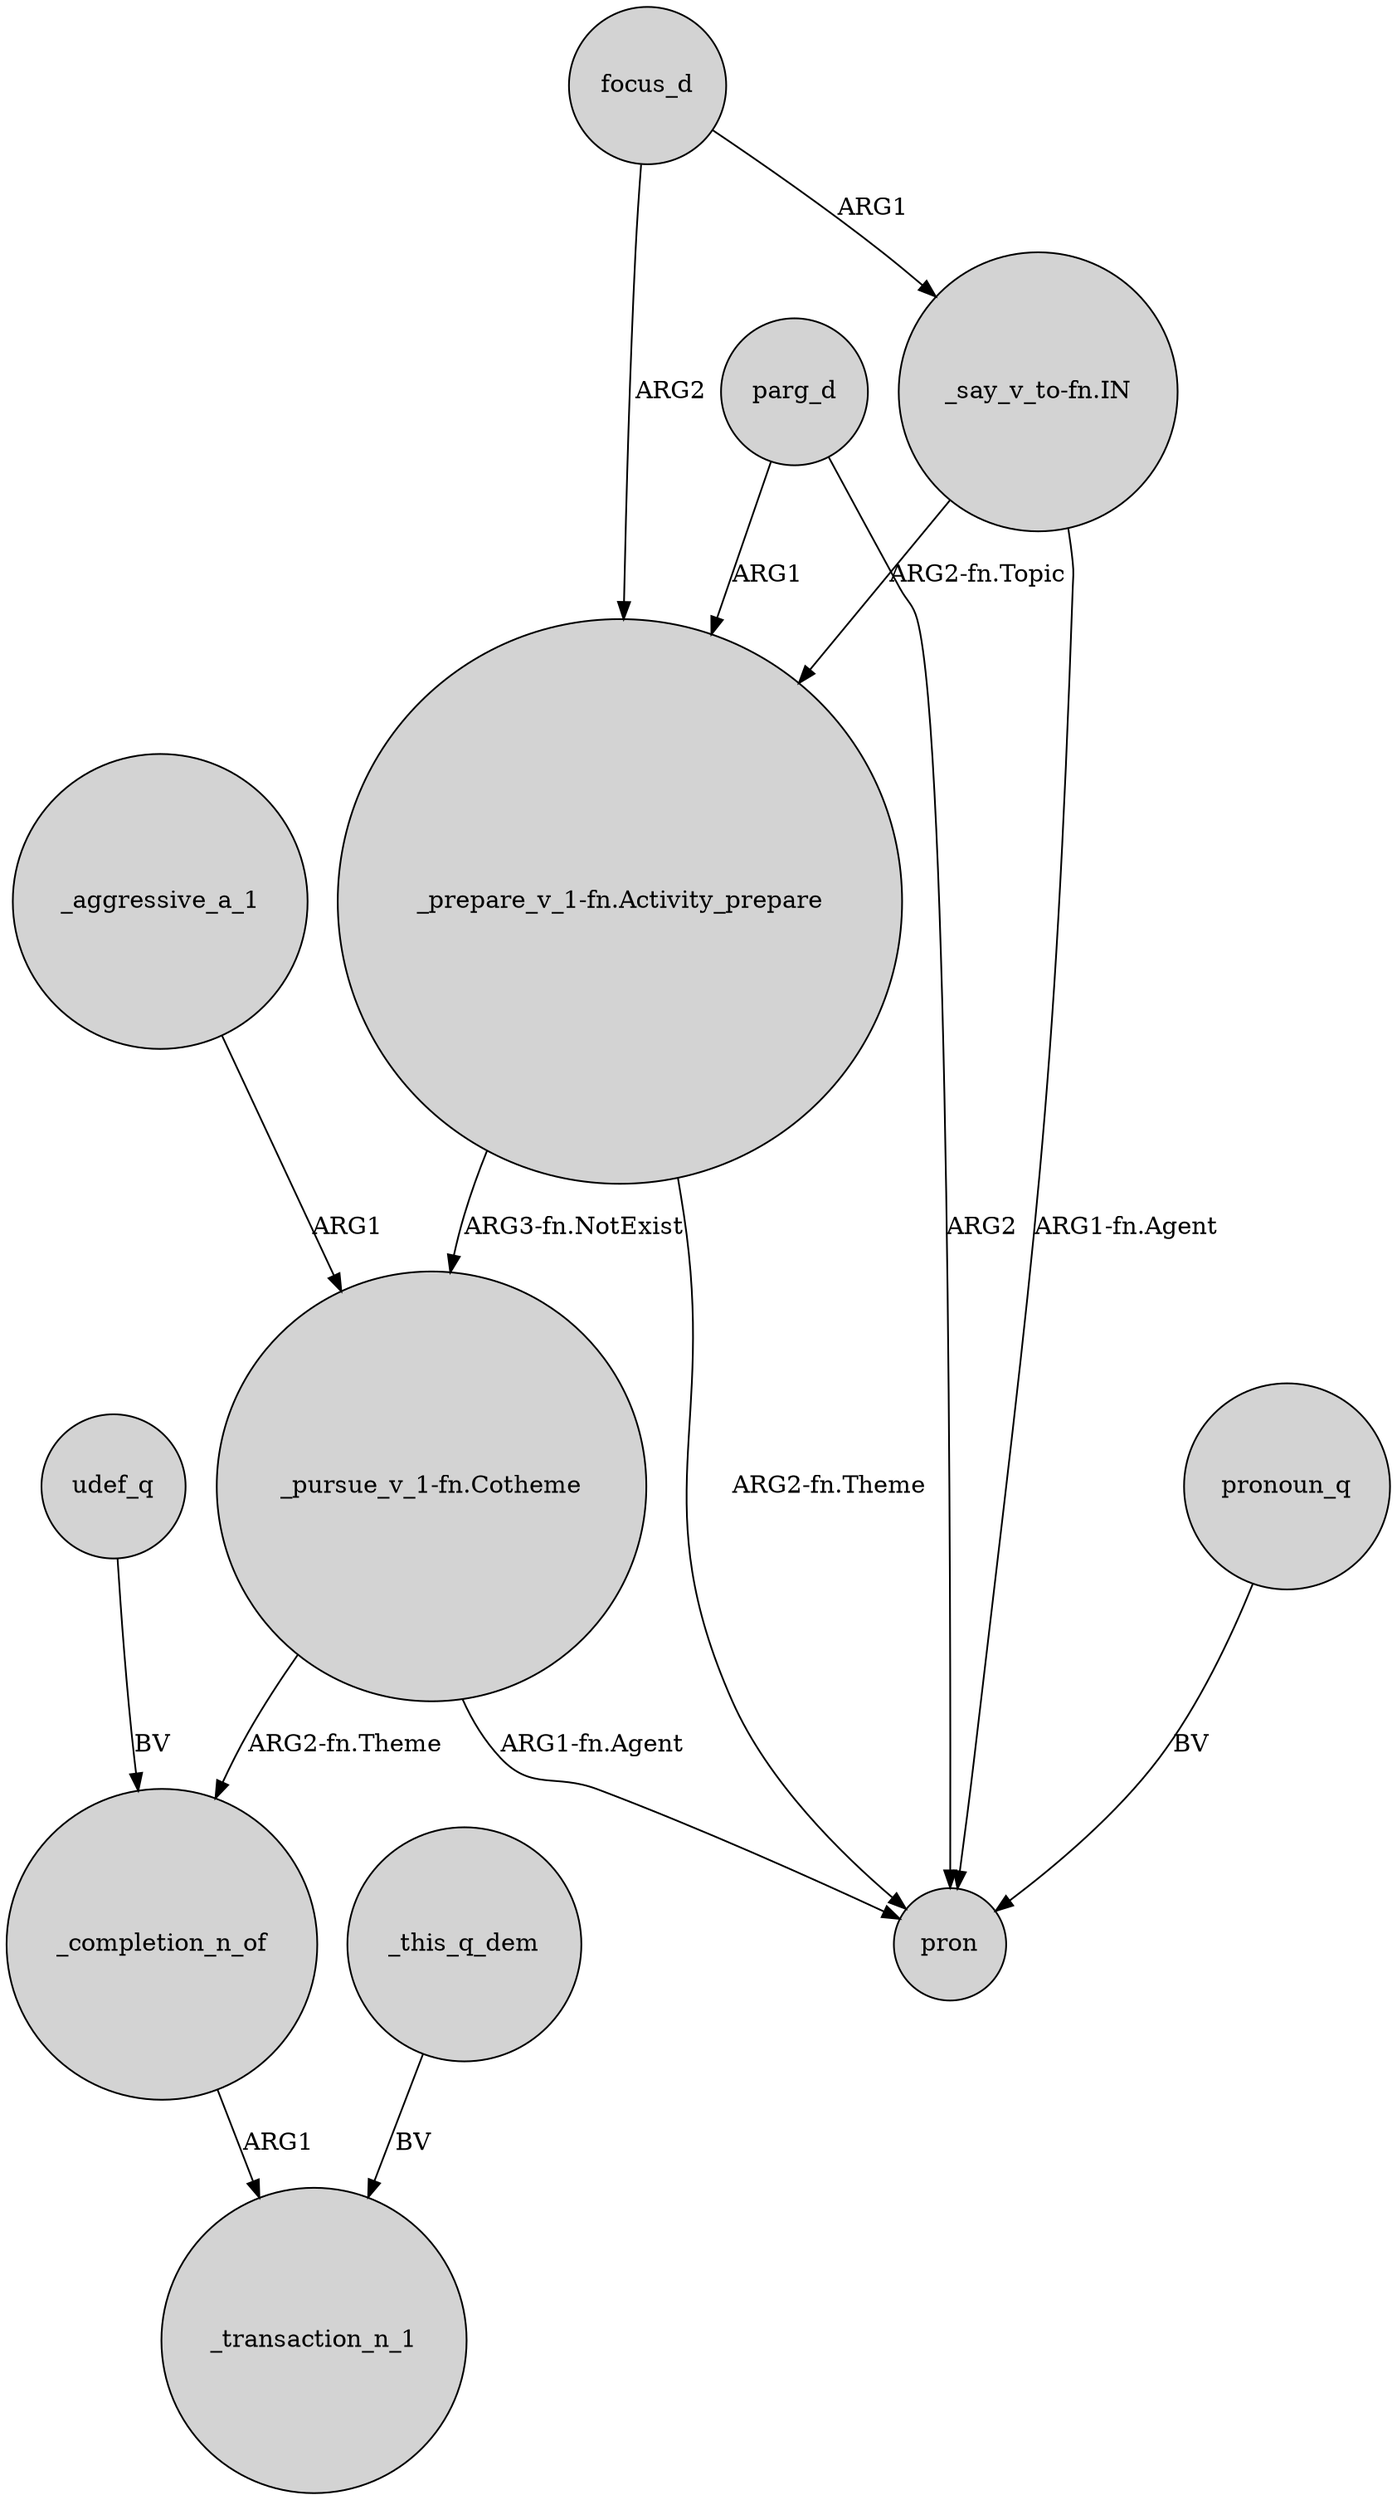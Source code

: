digraph {
	node [shape=circle style=filled]
	"_pursue_v_1-fn.Cotheme" -> _completion_n_of [label="ARG2-fn.Theme"]
	"_prepare_v_1-fn.Activity_prepare" -> pron [label="ARG2-fn.Theme"]
	udef_q -> _completion_n_of [label=BV]
	_completion_n_of -> _transaction_n_1 [label=ARG1]
	parg_d -> "_prepare_v_1-fn.Activity_prepare" [label=ARG1]
	_aggressive_a_1 -> "_pursue_v_1-fn.Cotheme" [label=ARG1]
	"_say_v_to-fn.IN" -> pron [label="ARG1-fn.Agent"]
	"_say_v_to-fn.IN" -> "_prepare_v_1-fn.Activity_prepare" [label="ARG2-fn.Topic"]
	_this_q_dem -> _transaction_n_1 [label=BV]
	parg_d -> pron [label=ARG2]
	focus_d -> "_prepare_v_1-fn.Activity_prepare" [label=ARG2]
	focus_d -> "_say_v_to-fn.IN" [label=ARG1]
	"_prepare_v_1-fn.Activity_prepare" -> "_pursue_v_1-fn.Cotheme" [label="ARG3-fn.NotExist"]
	"_pursue_v_1-fn.Cotheme" -> pron [label="ARG1-fn.Agent"]
	pronoun_q -> pron [label=BV]
}
